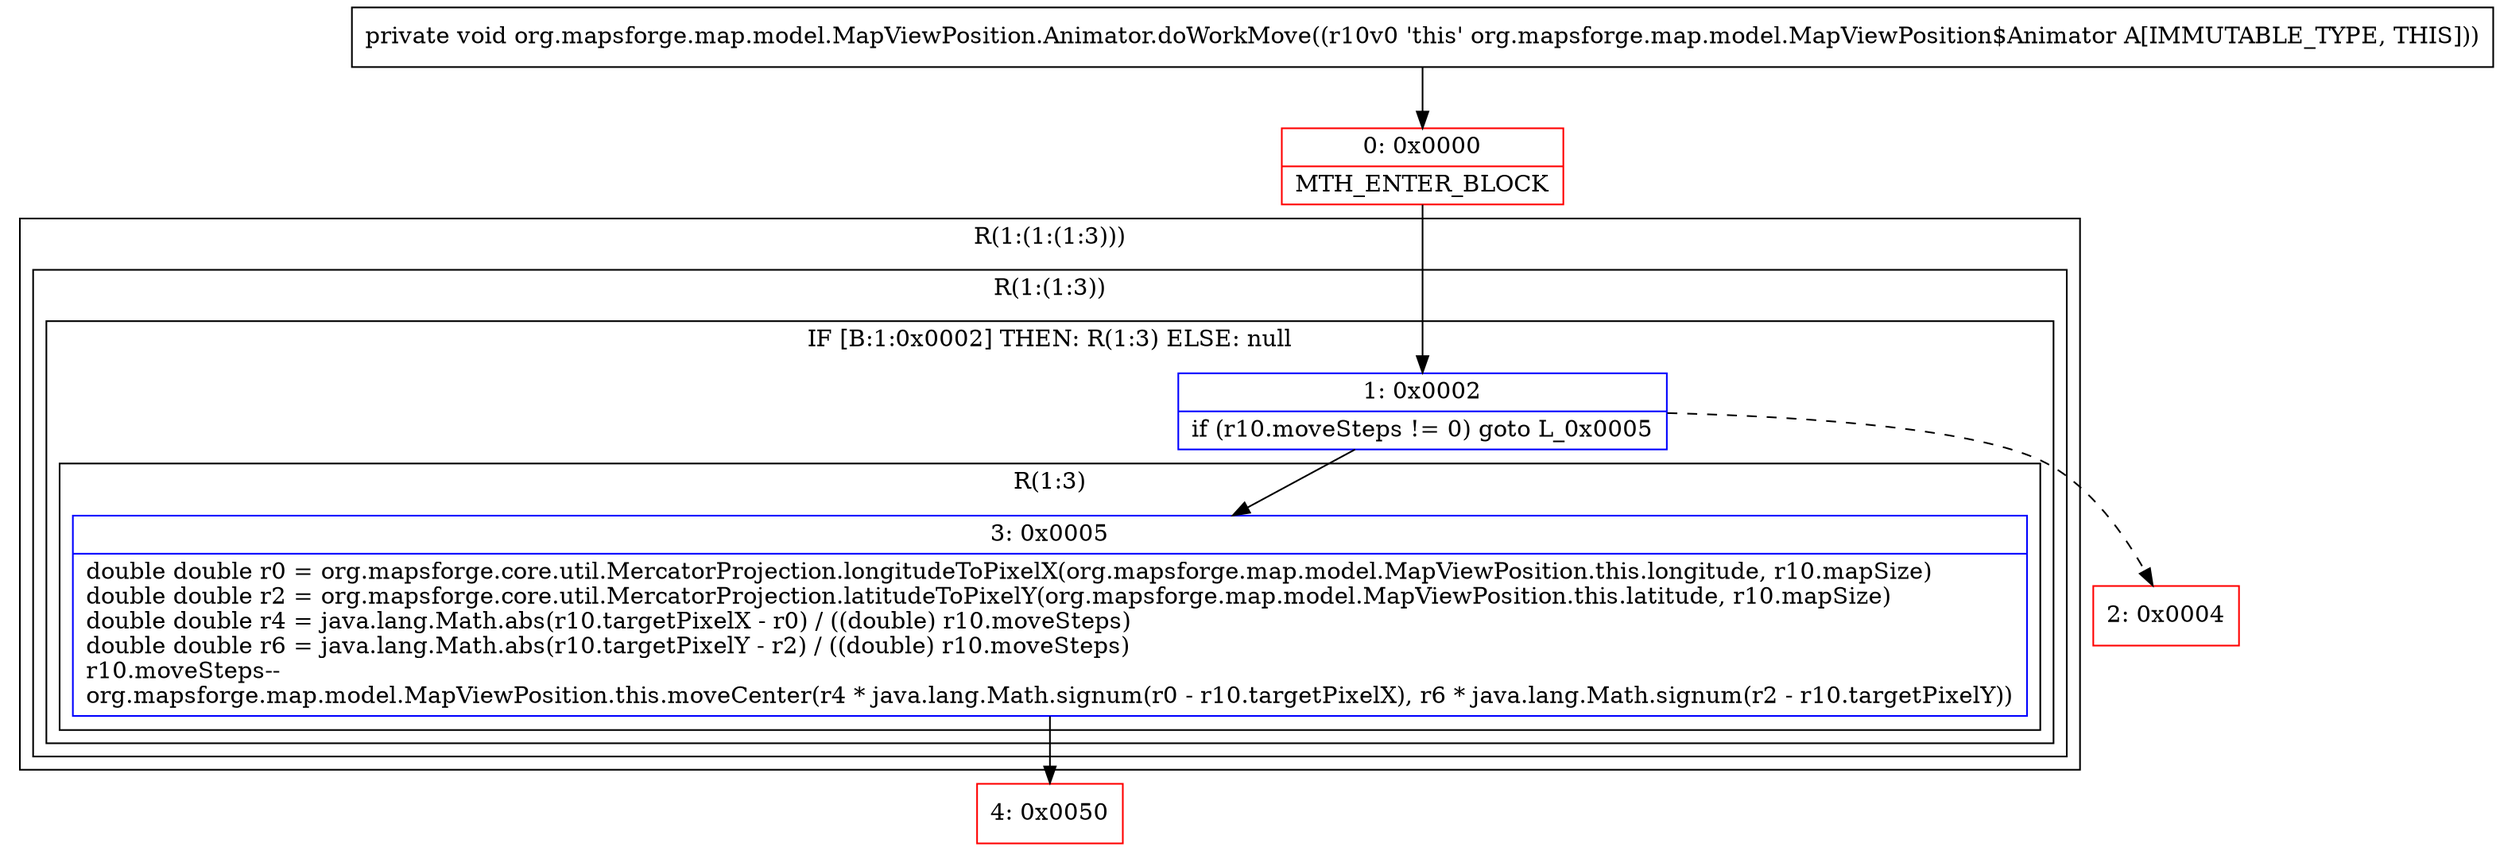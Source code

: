 digraph "CFG fororg.mapsforge.map.model.MapViewPosition.Animator.doWorkMove()V" {
subgraph cluster_Region_2027907720 {
label = "R(1:(1:(1:3)))";
node [shape=record,color=blue];
subgraph cluster_Region_2012449896 {
label = "R(1:(1:3))";
node [shape=record,color=blue];
subgraph cluster_IfRegion_1752534737 {
label = "IF [B:1:0x0002] THEN: R(1:3) ELSE: null";
node [shape=record,color=blue];
Node_1 [shape=record,label="{1\:\ 0x0002|if (r10.moveSteps != 0) goto L_0x0005\l}"];
subgraph cluster_Region_1908473763 {
label = "R(1:3)";
node [shape=record,color=blue];
Node_3 [shape=record,label="{3\:\ 0x0005|double double r0 = org.mapsforge.core.util.MercatorProjection.longitudeToPixelX(org.mapsforge.map.model.MapViewPosition.this.longitude, r10.mapSize)\ldouble double r2 = org.mapsforge.core.util.MercatorProjection.latitudeToPixelY(org.mapsforge.map.model.MapViewPosition.this.latitude, r10.mapSize)\ldouble double r4 = java.lang.Math.abs(r10.targetPixelX \- r0) \/ ((double) r10.moveSteps)\ldouble double r6 = java.lang.Math.abs(r10.targetPixelY \- r2) \/ ((double) r10.moveSteps)\lr10.moveSteps\-\-\lorg.mapsforge.map.model.MapViewPosition.this.moveCenter(r4 * java.lang.Math.signum(r0 \- r10.targetPixelX), r6 * java.lang.Math.signum(r2 \- r10.targetPixelY))\l}"];
}
}
}
}
Node_0 [shape=record,color=red,label="{0\:\ 0x0000|MTH_ENTER_BLOCK\l}"];
Node_2 [shape=record,color=red,label="{2\:\ 0x0004}"];
Node_4 [shape=record,color=red,label="{4\:\ 0x0050}"];
MethodNode[shape=record,label="{private void org.mapsforge.map.model.MapViewPosition.Animator.doWorkMove((r10v0 'this' org.mapsforge.map.model.MapViewPosition$Animator A[IMMUTABLE_TYPE, THIS])) }"];
MethodNode -> Node_0;
Node_1 -> Node_2[style=dashed];
Node_1 -> Node_3;
Node_3 -> Node_4;
Node_0 -> Node_1;
}

